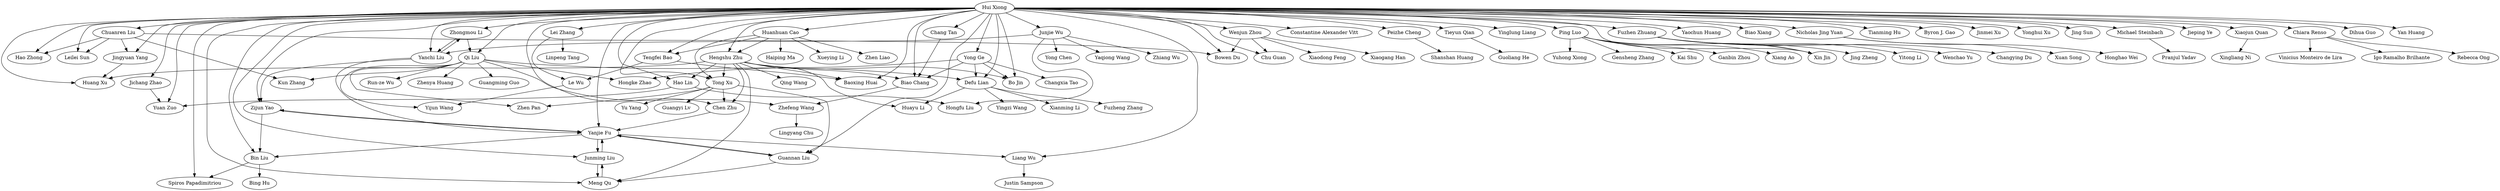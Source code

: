 strict digraph G{
"Hui Xiong" -> "Hao Zhong"
"Hui Xiong" -> "Constantine Alexander Vitt"
"Hui Xiong" -> "Peizhe Cheng"
"Hui Xiong" -> "Zijun Yao"
"Hui Xiong" -> "Qi Liu"
"Hui Xiong" -> "Hao Lin"
"Le Wu" -> "Yijun Wang"
"Hui Xiong" -> "Junming Liu"
"Hui Xiong" -> "Leilei Sun"
"Hui Xiong" -> "Tieyun Qian"
"Hui Xiong" -> "Zhongmou Li"
"Hui Xiong" -> "Biao Chang"
"Hui Xiong" -> "Guannan Liu"
"Hui Xiong" -> "Tengfei Bao"
"Hui Xiong" -> "Meng Qu"
"Hui Xiong" -> "Jingyuan Yang"
"Hui Xiong" -> "Wenjun Zhou"
"Hui Xiong" -> "Yinglung Liang"
"Hui Xiong" -> "Chen Zhu"
"Hui Xiong" -> "Spiros Papadimitriou"
"Wenjun Zhou" -> "Chu Guan"
"Hui Xiong" -> "Xin Jin"
"Hui Xiong" -> "Bin Liu"
"Hui Xiong" -> "Ping Luo"
"Hui Xiong" -> "Baoxing Huai"
"Hui Xiong" -> "Yaochun Huang"
"Hui Xiong" -> "Biao Xiang"
"Hui Xiong" -> "Yanjie Fu"
"Hui Xiong" -> "Liang Wu"
"Liang Wu" -> "Justin Sampson"
"Hui Xiong" -> "Chu Guan"
"Hui Xiong" -> "Yuan Zuo"
"Hui Xiong" -> "Chen Zhu"
"Hui Xiong" -> "Jichang Zhao"
"Hui Xiong" -> "Chang Tan"
"Hui Xiong" -> "Yong Ge"
"Yong Ge" -> "Changxia Tao"
"Hui Xiong" -> "Tong Xu"
"Hui Xiong" -> "Nicholas Jing Yuan"
"Hui Xiong" -> "Tianming Hu"
"Hui Xiong" -> "Byron J. Gao"
"Hui Xiong" -> "Jinmei Xu"
"Hui Xiong" -> "Bo Jin"
"Ping Luo" -> "Xin Jin"
"Ping Luo" -> "Yuhong Xiong"
"Hui Xiong" -> "Huang Xu"
"Yanjie Fu" -> "Junming Liu"
"Hui Xiong" -> "Yonghui Xu"
"Hui Xiong" -> "Defu Lian"
"Hui Xiong" -> "Jing Sun"
"Hao Lin" -> "Hongfu Liu"
"Hui Xiong" -> "Yanchi Liu"
"Yanchi Liu" -> "Yanjie Fu"
"Hui Xiong" -> "Huanhuan Cao"
"Hui Xiong" -> "Michael Steinbach"
"Hui Xiong" -> "Lei Zhang"
"Hui Xiong" -> "Hengshu Zhu"
"Hui Xiong" -> "Jieping Ye"
"Hui Xiong" -> "Bowen Du"
"Hui Xiong" -> "Chuanren Liu"
"Chuanren Liu" -> "Kun Zhang"
"Yanjie Fu" -> "Guannan Liu"
"Qi Liu" -> "Run-ze Wu"
"Jichang Zhao" -> "Yuan Zuo"
"Qi Liu" -> "Zhefeng Wang"
"Qi Liu" -> "Kun Zhang"
"Qi Liu" -> "Defu Lian"
"Tong Xu" -> "Yu Yang"
"Hui Xiong" -> "Xiaojun Quan"
"Hengshu Zhu" -> "Bo Jin"
"Hui Xiong" -> "Fuzhen Zhuang"
"Hao Lin" -> "Yuan Zuo"
"Peizhe Cheng" -> "Shanshan Huang"
"Hengshu Zhu" -> "Huang Xu"
"Junming Liu" -> "Yanjie Fu"
"Tieyun Qian" -> "Guoliang He"
"Wenjun Zhou" -> "Bowen Du"
"Chen Zhu" -> "Yanjie Fu"
"Hengshu Zhu" -> "Biao Chang"
"Yong Ge" -> "Defu Lian"
"Hui Xiong" -> "Chiara Renso"
"Chuanren Liu" -> "Leilei Sun"
"Zhongmou Li" -> "Qi Liu"
"Qi Liu" -> "Yijun Wang"
"Qi Liu" -> "Hongke Zhao"
"Defu Lian" -> "Xianming Li"
"Nicholas Jing Yuan" -> "Honghao Wei"
"Zhongmou Li" -> "Yanchi Liu"
"Tong Xu" -> "Zhen Pan"
"Tong Xu" -> "Guangyi Lv"
"Yanjie Fu" -> "Liang Wu"
"Hui Xiong" -> "Junjie Wu"
"Junjie Wu" -> "Yong Chen"
"Ping Luo" -> "Gensheng Zhang"
"Guannan Liu" -> "Yanjie Fu"
"Huanhuan Cao" -> "Tengfei Bao"
"Hui Xiong" -> "Dihua Guo"
"Fuzhen Zhuang" -> "Changying Du"
"Yong Ge" -> "Bo Jin"
"Fuzhen Zhuang" -> "Xin Jin"
"Guannan Liu" -> "Meng Qu"
"Ping Luo" -> "Kai Shu"
"Biao Chang" -> "Zhefeng Wang"
"Zhefeng Wang" -> "Lingyang Chu"
"Qi Liu" -> "Zhen Pan"
"Yanchi Liu" -> "Zijun Yao"
"Huanhuan Cao" -> "Haiping Ma"
"Defu Lian" -> "Huayu Li"
"Huanhuan Cao" -> "Hengshu Zhu"
"Meng Qu" -> "Junming Liu"
"Huanhuan Cao" -> "Tong Xu"
"Hengshu Zhu" -> "Chen Zhu"
"Tong Xu" -> "Guannan Liu"
"Fuzhen Zhuang" -> "Jing Zheng"
"Junjie Wu" -> "Hongfu Liu"
"Zijun Yao" -> "Yanjie Fu"
"Bin Liu" -> "Bing Hu"
"Fuzhen Zhuang" -> "Yitong Li"
"Tengfei Bao" -> "Le Wu"
"Chang Tan" -> "Biao Chang"
"Qi Liu" -> "Zhenya Huang"
"Hengshu Zhu" -> "Tong Xu"
"Hengshu Zhu" -> "Meng Qu"
"Chiara Renso" -> "Rebecca Ong"
"Junjie Wu" -> "Yanchi Liu"
"Ping Luo" -> "Ganbin Zhou"
"Yanchi Liu" -> "Zhongmou Li"
"Hui Xiong" -> "Yan Huang"
"Qi Liu" -> "Guangming Guo"
"Yong Ge" -> "Biao Chang"
"Chiara Renso" -> "Vinicius Monteiro de Lira"
"Nicholas Jing Yuan" -> "Xuan Song"
"Fuzhen Zhuang" -> "Wenchao Yu"
"Lei Zhang" -> "Le Wu"
"Chuanren Liu" -> "Bowen Du"
"Chuanren Liu" -> "Hao Zhong"
"Defu Lian" -> "Fuzheng Zhang"
"Junjie Wu" -> "Yaqiong Wang"
"Wenjun Zhou" -> "Xiaogang Han"
"Zijun Yao" -> "Bin Liu"
"Lei Zhang" -> "Linpeng Tang"
"Tengfei Bao" -> "Baoxing Huai"
"Huanhuan Cao" -> "Xueying Li"
"Jingyuan Yang" -> "Huang Xu"
"Hengshu Zhu" -> "Huayu Li"
"Junjie Wu" -> "Zhiang Wu"
"Chiara Renso" -> "Igo Ramalho Brilhante"
"Hengshu Zhu" -> "Chen Zhu"
"Huanhuan Cao" -> "Zhen Liao"
"Hengshu Zhu" -> "Qing Wang"
"Defu Lian" -> "Yingzi Wang"
"Junming Liu" -> "Meng Qu"
"Chuanren Liu" -> "Jingyuan Yang"
"Ping Luo" -> "Xiang Ao"
"Hengshu Zhu" -> "Baoxing Huai"
"Bin Liu" -> "Spiros Papadimitriou"
"Yanjie Fu" -> "Zijun Yao"
"Yong Ge" -> "Hongke Zhao"
"Junjie Wu" -> "Hongfu Liu"
"Yanjie Fu" -> "Bin Liu"
"Hengshu Zhu" -> "Hao Lin"
"Wenjun Zhou" -> "Xiaodong Feng"
"Tong Xu" -> "Chen Zhu"
"Xiaojun Quan" -> "Xingliang Ni"
"Michael Steinbach" -> "Pranjul Yadav"
}